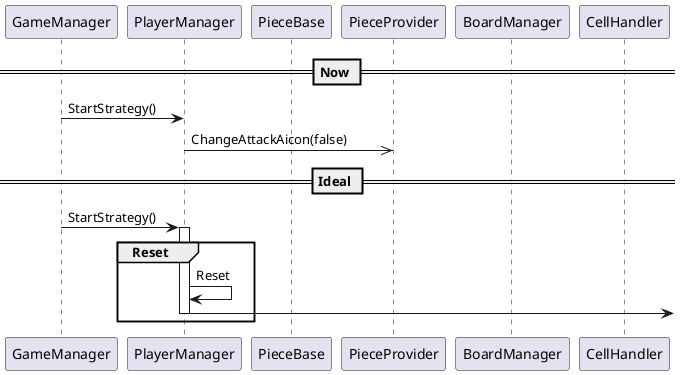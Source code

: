 @startuml SequenceDiagram

participant GameManager as gm
participant PlayerManager as pm
participant PieceBase as pb
participant PieceProvider as pp
participant BoardManager as bm
participant CellHandler as ch

== Now ==
gm -> pm : StartStrategy()
pm ->> pp : ChangeAttackAicon(false)


== Ideal ==
gm -> pm : StartStrategy()
group Reset
activate pm
pm -> pm : Reset
pm -> 
deactivate pm
end

@enduml